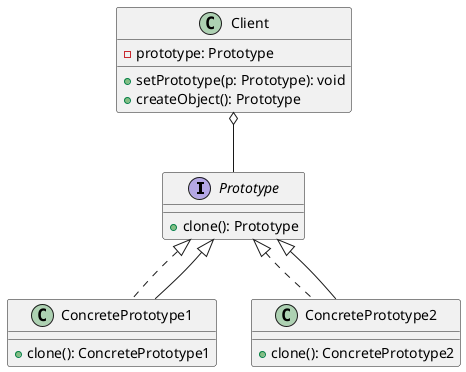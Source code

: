 @startuml

interface Prototype {
  + clone(): Prototype
}

class ConcretePrototype1 implements Prototype {
  + clone(): ConcretePrototype1
}

class ConcretePrototype2 implements Prototype {
  + clone(): ConcretePrototype2
}

class Client {
  - prototype: Prototype
  + setPrototype(p: Prototype): void
  + createObject(): Prototype
}

Prototype <|-- ConcretePrototype1
Prototype <|-- ConcretePrototype2
Client o-- Prototype

@enduml